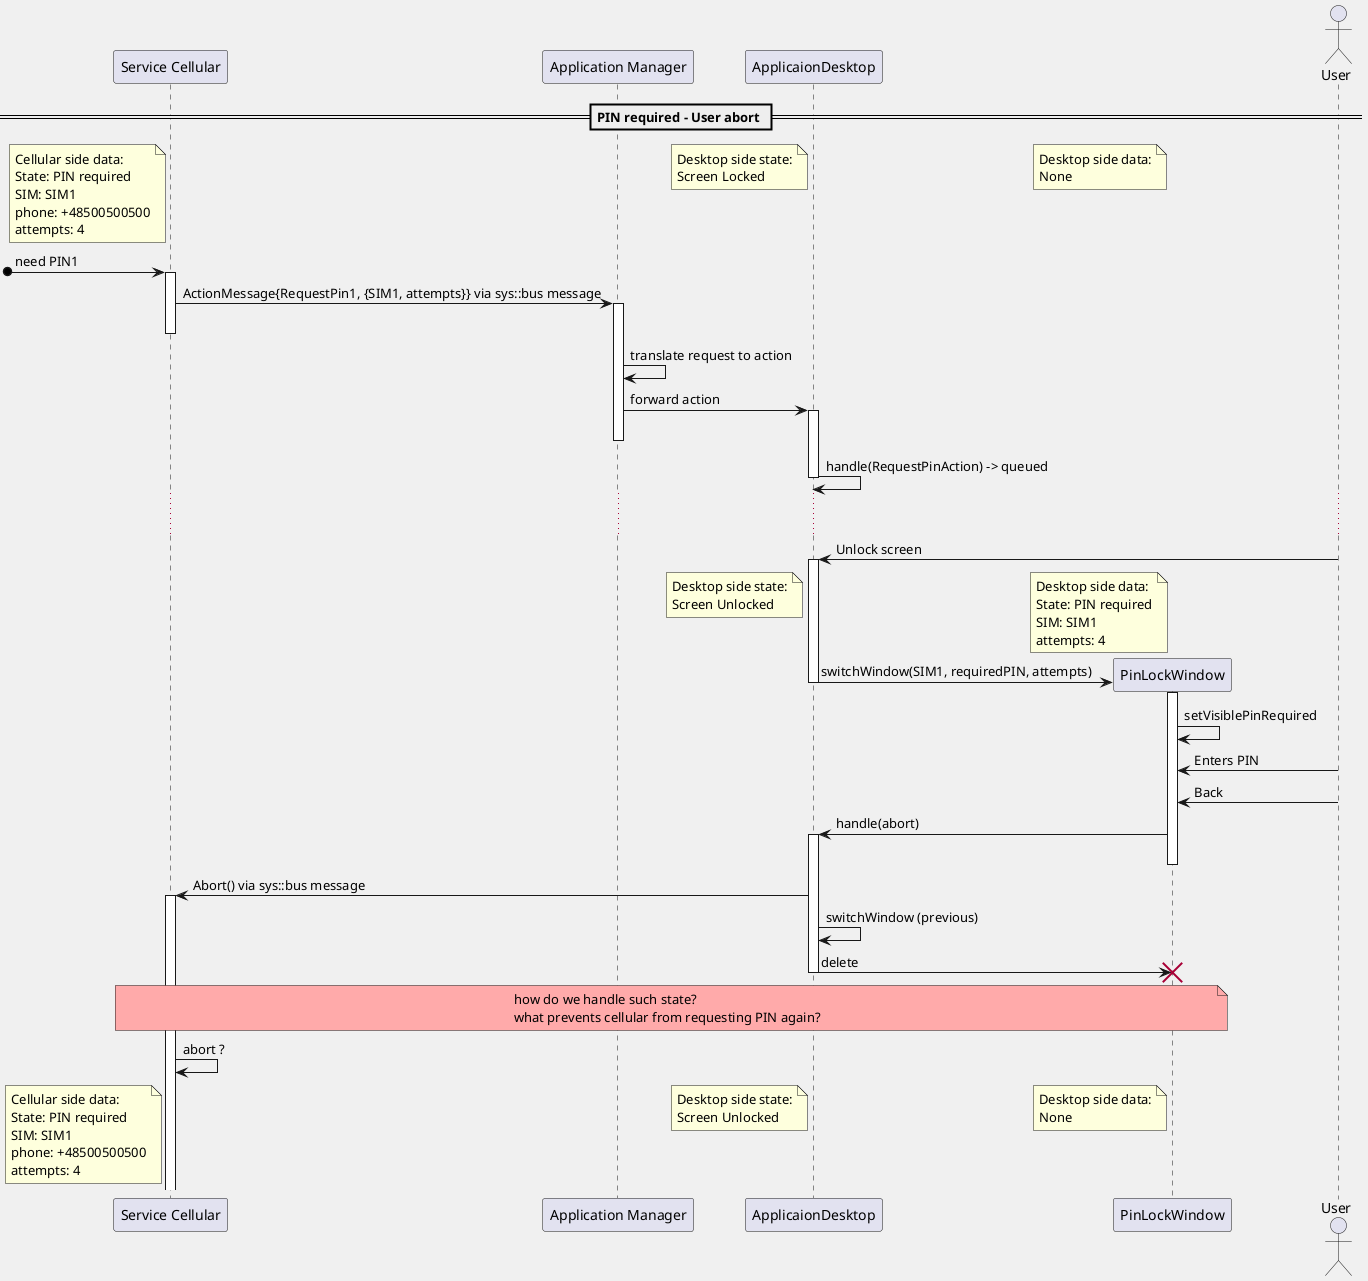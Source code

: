 @startuml
skinparam BackgroundColor F0F0F0

participant "Service Cellular" as srvclr
participant "Application Manager" as appmgr
participant "ApplicaionDesktop" as appdsktp
participant "PinLockWindow" as pinwin
actor User

    == PIN required - User abort ==

note left of srvclr
    Cellular side data:
    State: PIN required
    SIM: SIM1
    phone: +48500500500
    attempts: 4
end note
/ note left of appdsktp
    Desktop side state:
    Screen Locked
end note
/ note left of pinwin
    Desktop side data:
    None
end note

[o->srvclr : need PIN1
activate srvclr
srvclr -> appmgr : ActionMessage{RequestPin1, {SIM1, attempts}} via sys::bus message
    activate appmgr
deactivate srvclr
    appmgr -> appmgr : translate request to action
    appmgr -> appdsktp : forward action
        activate appdsktp
    deactivate appmgr
        appdsktp -> appdsktp : handle(RequestPinAction) -> queued
        deactivate appdsktp

        ... ...
        appdsktp <- User : Unlock screen
        activate appdsktp

note left of pinwin
    Desktop side data:
    State: PIN required
    SIM: SIM1
    attempts: 4
end note
/ note left of appdsktp
    Desktop side state:
    Screen Unlocked
end note

        appdsktp -> pinwin ** : switchWindow(SIM1, requiredPIN, attempts)
            activate pinwin
        deactivate appdsktp
            pinwin -> pinwin : setVisiblePinRequired
            pinwin <- User : Enters PIN
            pinwin <- User : Back
        appdsktp <- pinwin : handle(abort)
        activate appdsktp
            deactivate pinwin
srvclr <- appdsktp : Abort() via sys::bus message
activate srvclr
        appdsktp -> appdsktp : switchWindow (previous)
        appdsktp -> pinwin !! : delete
        deactivate appdsktp
note over srvclr, pinwin #FFAAAA
    how do we handle such state?
    what prevents cellular from requesting PIN again?
end note


srvclr -> srvclr : abort ?
note left of srvclr
    Cellular side data:
    State: PIN required
    SIM: SIM1
    phone: +48500500500
    attempts: 4
end note
/ note left of appdsktp
    Desktop side state:
    Screen Unlocked
end note
/ note left of pinwin
    Desktop side data:
    None
end note

@enduml
